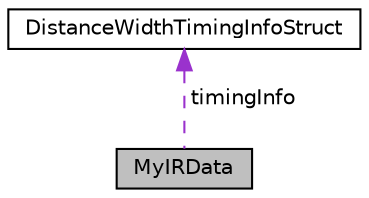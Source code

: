 digraph "MyIRData"
{
 // LATEX_PDF_SIZE
  edge [fontname="Helvetica",fontsize="10",labelfontname="Helvetica",labelfontsize="10"];
  node [fontname="Helvetica",fontsize="10",shape=record];
  Node1 [label="MyIRData",height=0.2,width=0.4,color="black", fillcolor="grey75", style="filled", fontcolor="black",tooltip="Structure to store received IR data."];
  Node2 -> Node1 [dir="back",color="darkorchid3",fontsize="10",style="dashed",label=" timingInfo" ,fontname="Helvetica"];
  Node2 [label="DistanceWidthTimingInfoStruct",height=0.2,width=0.4,color="black", fillcolor="white", style="filled",URL="$structDistanceWidthTimingInfoStruct.html",tooltip=" "];
}
